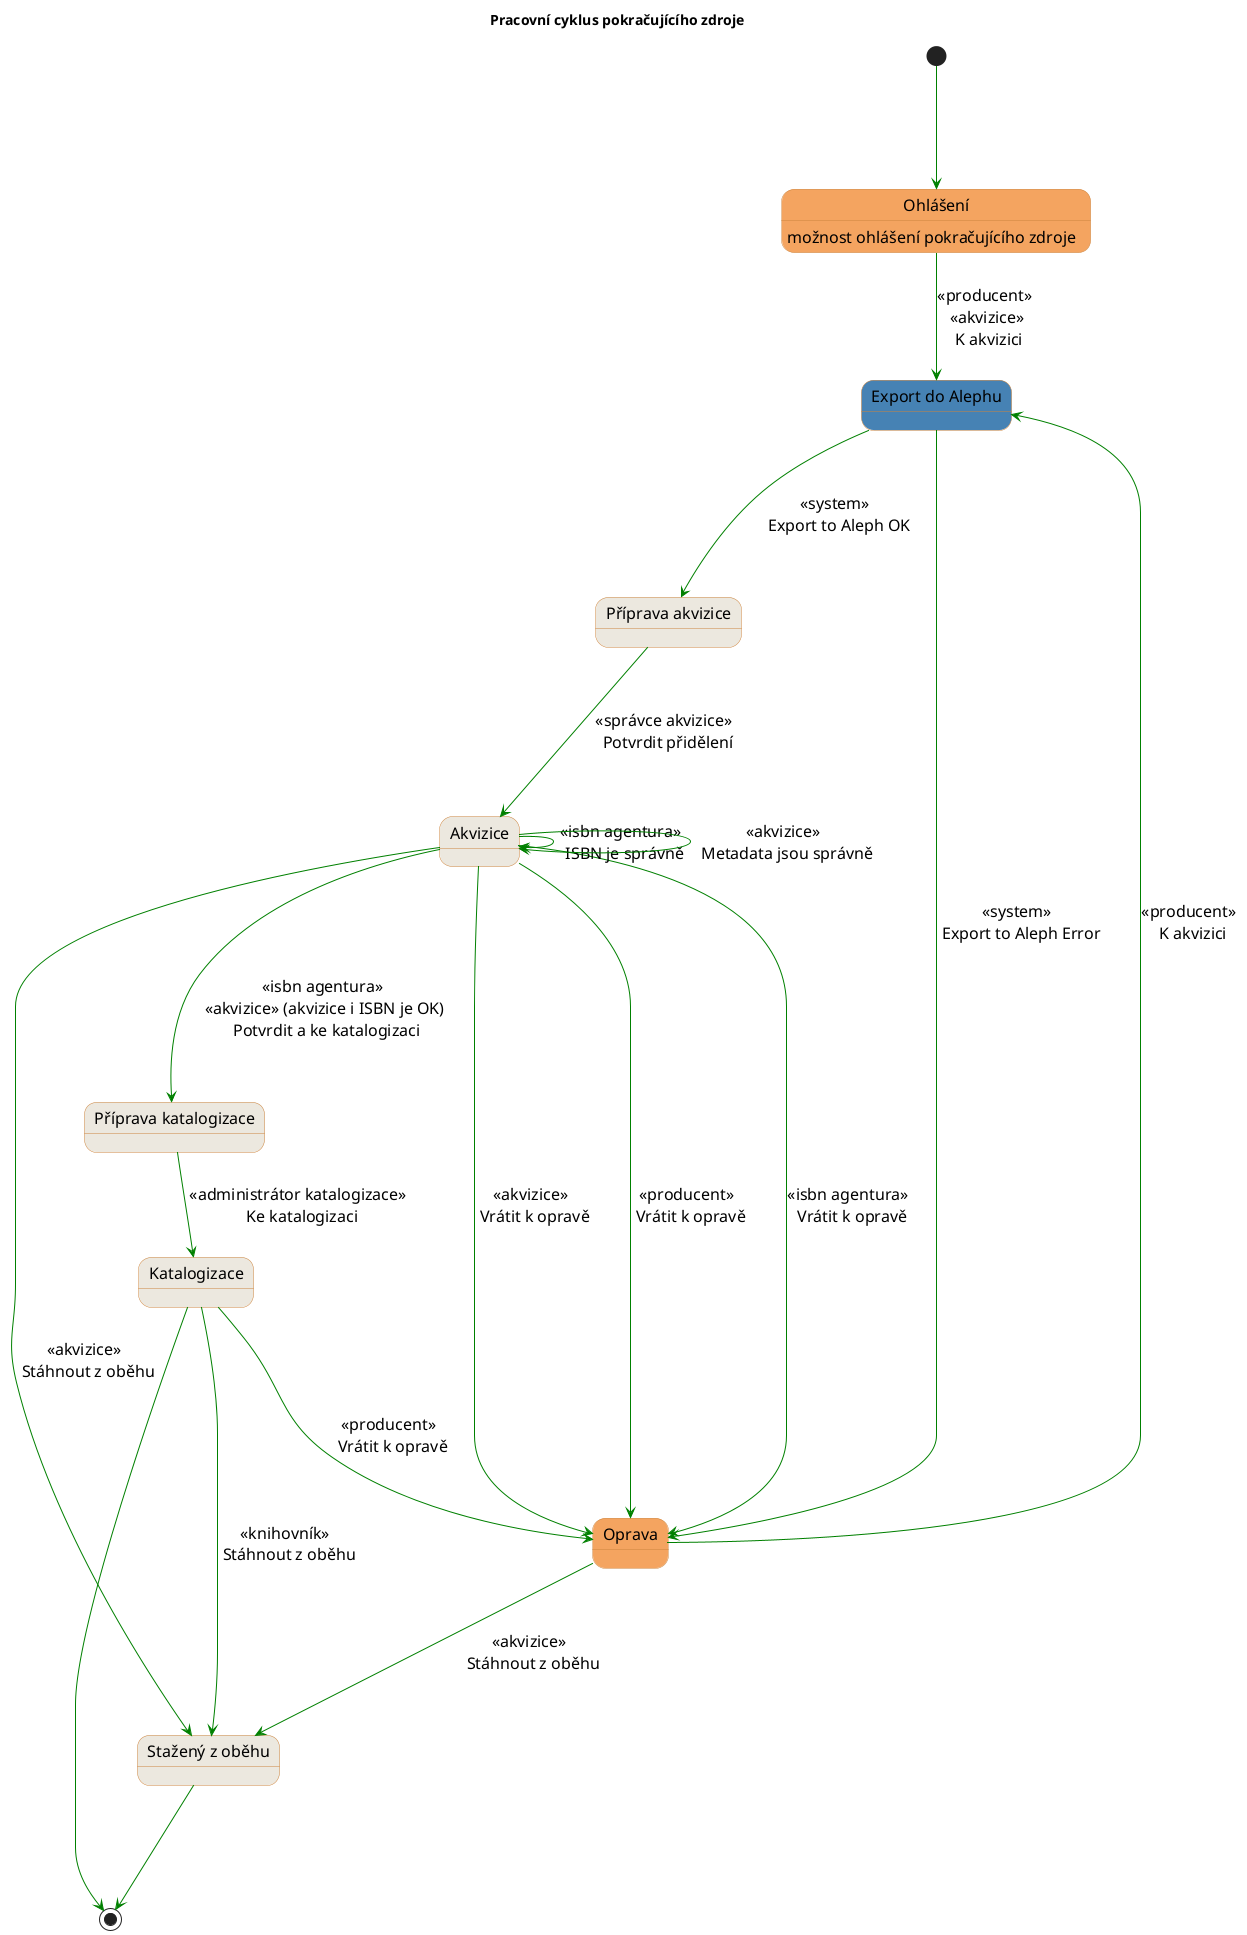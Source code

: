 @startuml
title <b>Pracovní cyklus pokračujícího zdroje</b>
skinparam DefaultFontSize 16pt

skinparam state {
  StartColor MediumBlue
  EndColor MediumBlue
  BackgroundColor Peru
  BackgroundColor<< Begin >> Olive
  BorderColor Peru
  FontName Impact
  ArrowColor Green
}

state "Ohlášení" as declaration #SandyBrown
declaration : možnost ohlášení pokračujícího zdroje

state "Akvizice" as acquisition #ECE8DF
state "Příprava akvizice" as acquisitionPreparing #ECE8DF
state "Příprava katalogizace" as catalogizationPreparing #ECE8DF
state "Katalogizace" as catalogization #ECE8DF
state "Oprava" as declarationWithError #SandyBrown
state "Export do Alephu" as exportToAleph #SteelBlue
state "Stažený z oběhu" as withdrawn #ECE8DF

[*] ---> declaration

declaration --> exportToAleph : << producent >> \n << akvizice >> \n K akvizici

exportToAleph ---> acquisitionPreparing : << system >> \n Export to Aleph OK
exportToAleph --> declarationWithError : << system >> \n Export to Aleph Error

acquisitionPreparing ---> acquisition : << správce akvizice >> \n Potvrdit přidělení
acquisition ---> declarationWithError : << isbn agentura >> \n Vrátit k opravě
acquisition ---> declarationWithError : << akvizice >> \n Vrátit k opravě
acquisition ---> acquisition : << isbn agentura >> \n ISBN je správně
acquisition ---> acquisition : << akvizice >> \n Metadata jsou správně
acquisition ---> catalogizationPreparing : << isbn agentura >> \n << akvizice >> (akvizice i ISBN je OK) \n Potvrdit a ke katalogizaci
acquisition ---> declarationWithError : << producent >> \n Vrátit k opravě
acquisition ---> withdrawn : << akvizice >> \n Stáhnout z oběhu

declarationWithError ---> exportToAleph : << producent >> \n K akvizici
declarationWithError ---> withdrawn : << akvizice >> \n Stáhnout z oběhu

catalogizationPreparing --> catalogization : << administrátor katalogizace >> \n Ke katalogizaci
catalogization ---> declarationWithError : << producent >> \n Vrátit k opravě
catalogization ---> withdrawn : << knihovník >> \n Stáhnout z oběhu

withdrawn ---> [*]
catalogization ---> [*]

@enduml
